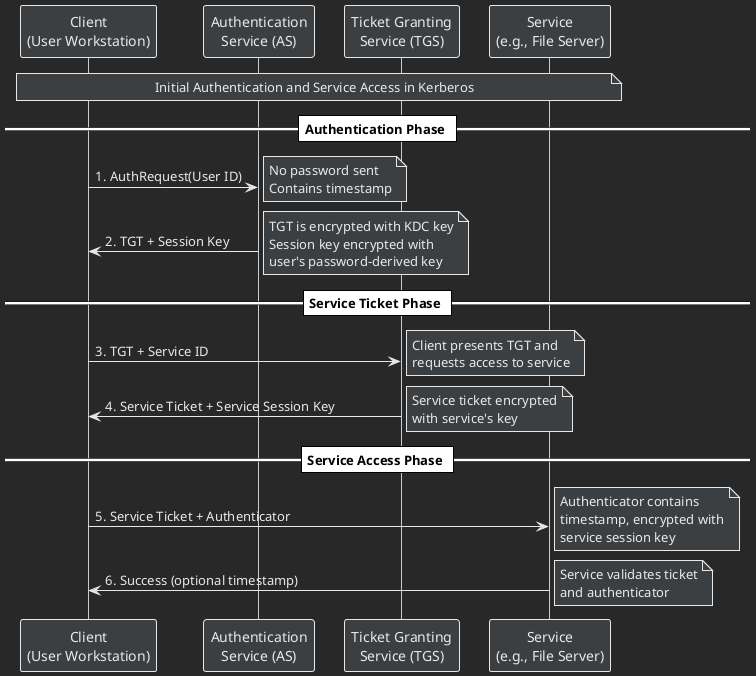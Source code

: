 @startuml
!theme plain
skinparam backgroundColor #282828
skinparam DefaultFontColor #E8E8E8
skinparam ArrowColor #E8E8E8
skinparam SequenceGroupBorderColor #E8E8E8

skinparam ParticipantBackgroundColor #3C3F41
skinparam ParticipantBorderColor #E8E8E8
skinparam ParticipantFontColor #E8E8E8

skinparam NoteBackgroundColor #3C3F41
skinparam NoteBorderColor #E8E8E8
skinparam NoteFontColor #E8E8E8

skinparam SequenceGroupBackgroundColor #3C3F41
skinparam SequenceGroupBodyBackgroundColor #282828
skinparam GroupBorderColor #E8E8E8
skinparam GroupFontColor #E8E8E8

skinparam SequenceGroupHeaderFontColor #E8E8E8
skinparam SequenceGroupBackgroundColor #3C3F41
skinparam SequenceGroupBodyBackgroundColor #282828
skinparam SequenceLifelineBorderColor #cccccc

skinparam SequenceDividerFontColor #000000
skinparam SequenceGroupBackgroundColor #D3D3D3    // Sets background color for group boxes
skinparam SequenceGroupBorderColor #333333        // Sets border color for group boxes
skinparam SequenceGroupFontColor #0000FF          // Sets font color for group labels
skinparam SequenceGroupFontSize 14                // Optional: Sets font size for group labels


skinparam SequenceBoxBackgroundColor #D3D3D3    // Sets background color for group headers
skinparam SequenceBoxBorderColor #333333        // Sets border color for group boxes
skinparam SequenceBoxFontColor #0000FF          // Sets font color for group headers
skinparam SequenceBoxFontSize 14                // Optional: Sets font size for group headers


participant Client as "Client\n(User Workstation)"
participant AS as "Authentication\nService (AS)"
participant TGS as "Ticket Granting\nService (TGS)"
participant Service as "Service\n(e.g., File Server)"

note over Client, Service #3C3F41
  Initial Authentication and Service Access in Kerberos
end note

== Authentication Phase ==
Client -> AS: 1. AuthRequest(User ID)
note right #3C3F41
  No password sent
  Contains timestamp
end note

AS -> Client: 2. TGT + Session Key
note right #3C3F41
  TGT is encrypted with KDC key
  Session key encrypted with
  user's password-derived key
end note

== Service Ticket Phase ==
Client -> TGS: 3. TGT + Service ID
note right #3C3F41
  Client presents TGT and
  requests access to service
end note

TGS -> Client: 4. Service Ticket + Service Session Key
note right #3C3F41
  Service ticket encrypted
  with service's key
end note

== Service Access Phase ==
Client -> Service: 5. Service Ticket + Authenticator
note right #3C3F41
  Authenticator contains
  timestamp, encrypted with
  service session key
end note

Service -> Client: 6. Success (optional timestamp)
note right #3C3F41
  Service validates ticket
  and authenticator
end note
@enduml